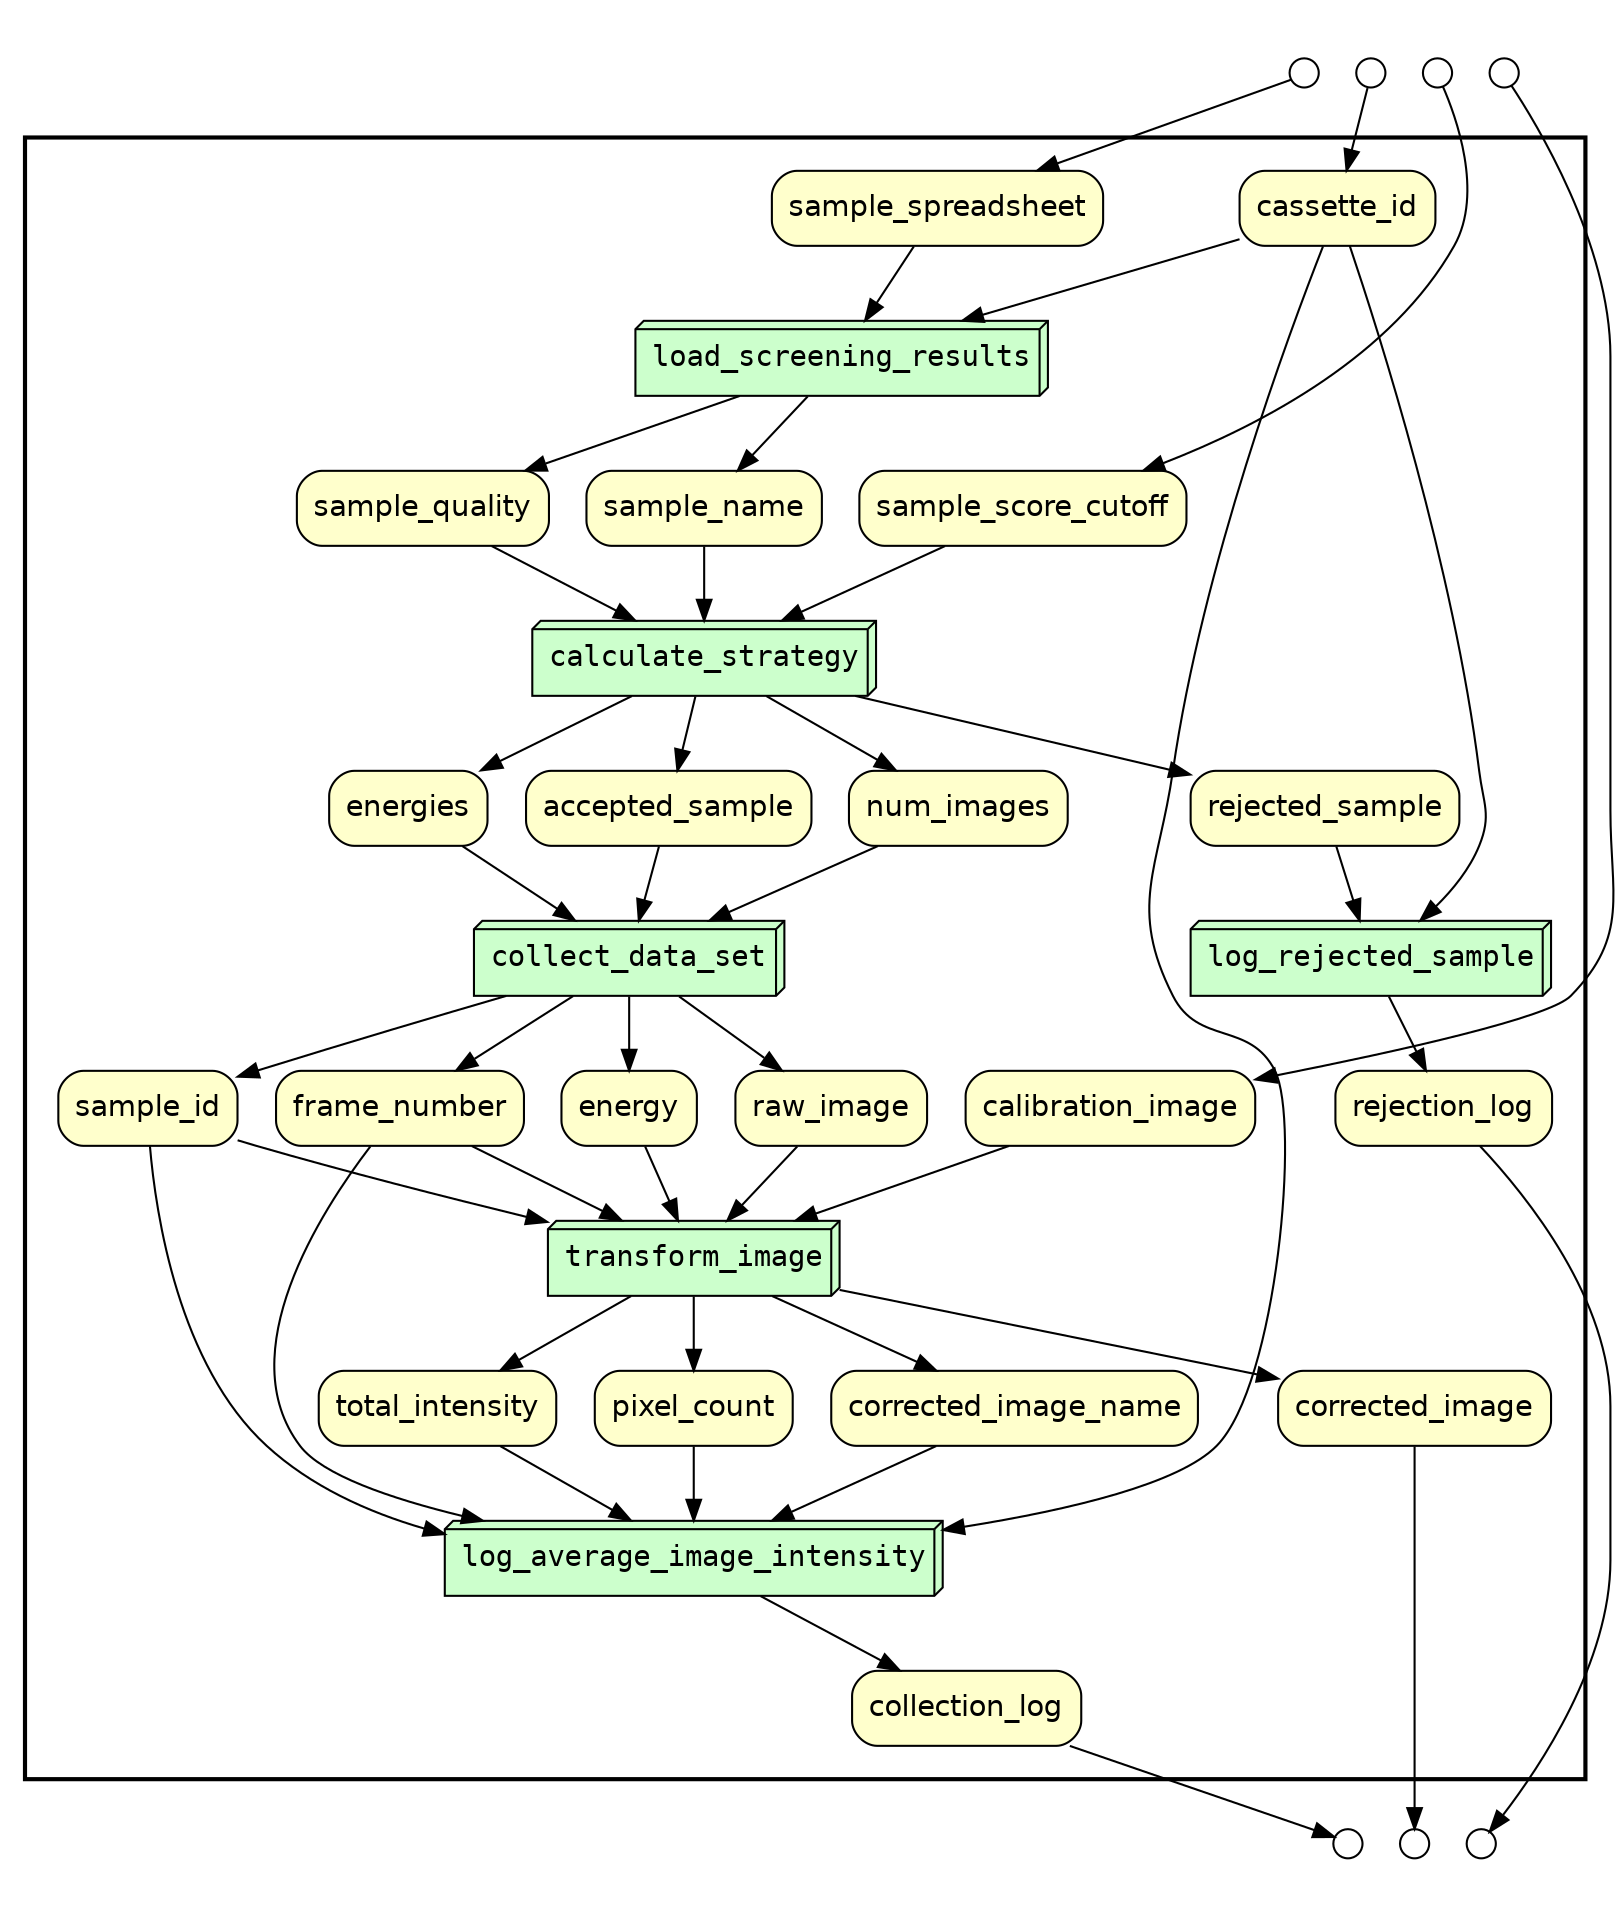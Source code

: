 digraph Workflow {
rankdir=TB
node[shape=circle style="filled" fillcolor="#FFFFFF" peripheries=1 label="" width=0.2]
subgraph cluster0 { label="" color="white"
subgraph cluster1 { label="" color="white"
node1
node2
node3
node4
}}
subgraph cluster2 { label="" color="white"
subgraph cluster3 { label="" color="white"
node5
node6
node7
}}
subgraph cluster4 {
label=""
penwidth=2
fontsize=18
subgraph cluster5 {
label=""
color="white"
graph[fontname=Courier]
node[fontname=Courier]
node[shape=box3d style="filled" fillcolor="#CCFFCC" peripheries=1 label="" width=0.2]
node8 [label="load_screening_results"]
node9 [label="calculate_strategy"]
node10 [label="log_rejected_sample"]
node11 [label="collect_data_set"]
node12 [label="transform_image"]
node13 [label="log_average_image_intensity"]
node[fontname=Helvetica]
node[shape=box style="rounded,filled" fillcolor="#FFFFCC" peripheries=1 label="" width=0.2]
node14 [label="corrected_image"]
node15 [label="collection_log"]
node16 [label="rejection_log"]
node17 [label="cassette_id"]
node18 [label="sample_spreadsheet"]
node19 [label="sample_score_cutoff"]
node20 [label="sample_name"]
node21 [label="sample_quality"]
node22 [label="rejected_sample"]
node23 [label="accepted_sample"]
node24 [label="num_images"]
node25 [label="energies"]
node26 [label="sample_id"]
node27 [label="energy"]
node28 [label="frame_number"]
node29 [label="raw_image"]
node30 [label="calibration_image"]
node31 [label="total_intensity"]
node32 [label="pixel_count"]
node33 [label="corrected_image_name"]
node8 -> node20
node8 -> node21
node17 -> node8
node18 -> node8
node9 -> node23
node9 -> node22
node9 -> node24
node9 -> node25
node19 -> node9
node20 -> node9
node21 -> node9
node10 -> node16
node17 -> node10
node22 -> node10
node11 -> node26
node11 -> node27
node11 -> node28
node11 -> node29
node23 -> node11
node24 -> node11
node25 -> node11
node12 -> node14
node12 -> node33
node12 -> node31
node12 -> node32
node26 -> node12
node27 -> node12
node28 -> node12
node29 -> node12
node30 -> node12
node13 -> node15
node17 -> node13
node26 -> node13
node28 -> node13
node31 -> node13
node32 -> node13
node33 -> node13
}}
node1 -> node17
node2 -> node19
node3 -> node18
node4 -> node30
node14 -> node5
node15 -> node6
node16 -> node7
}
